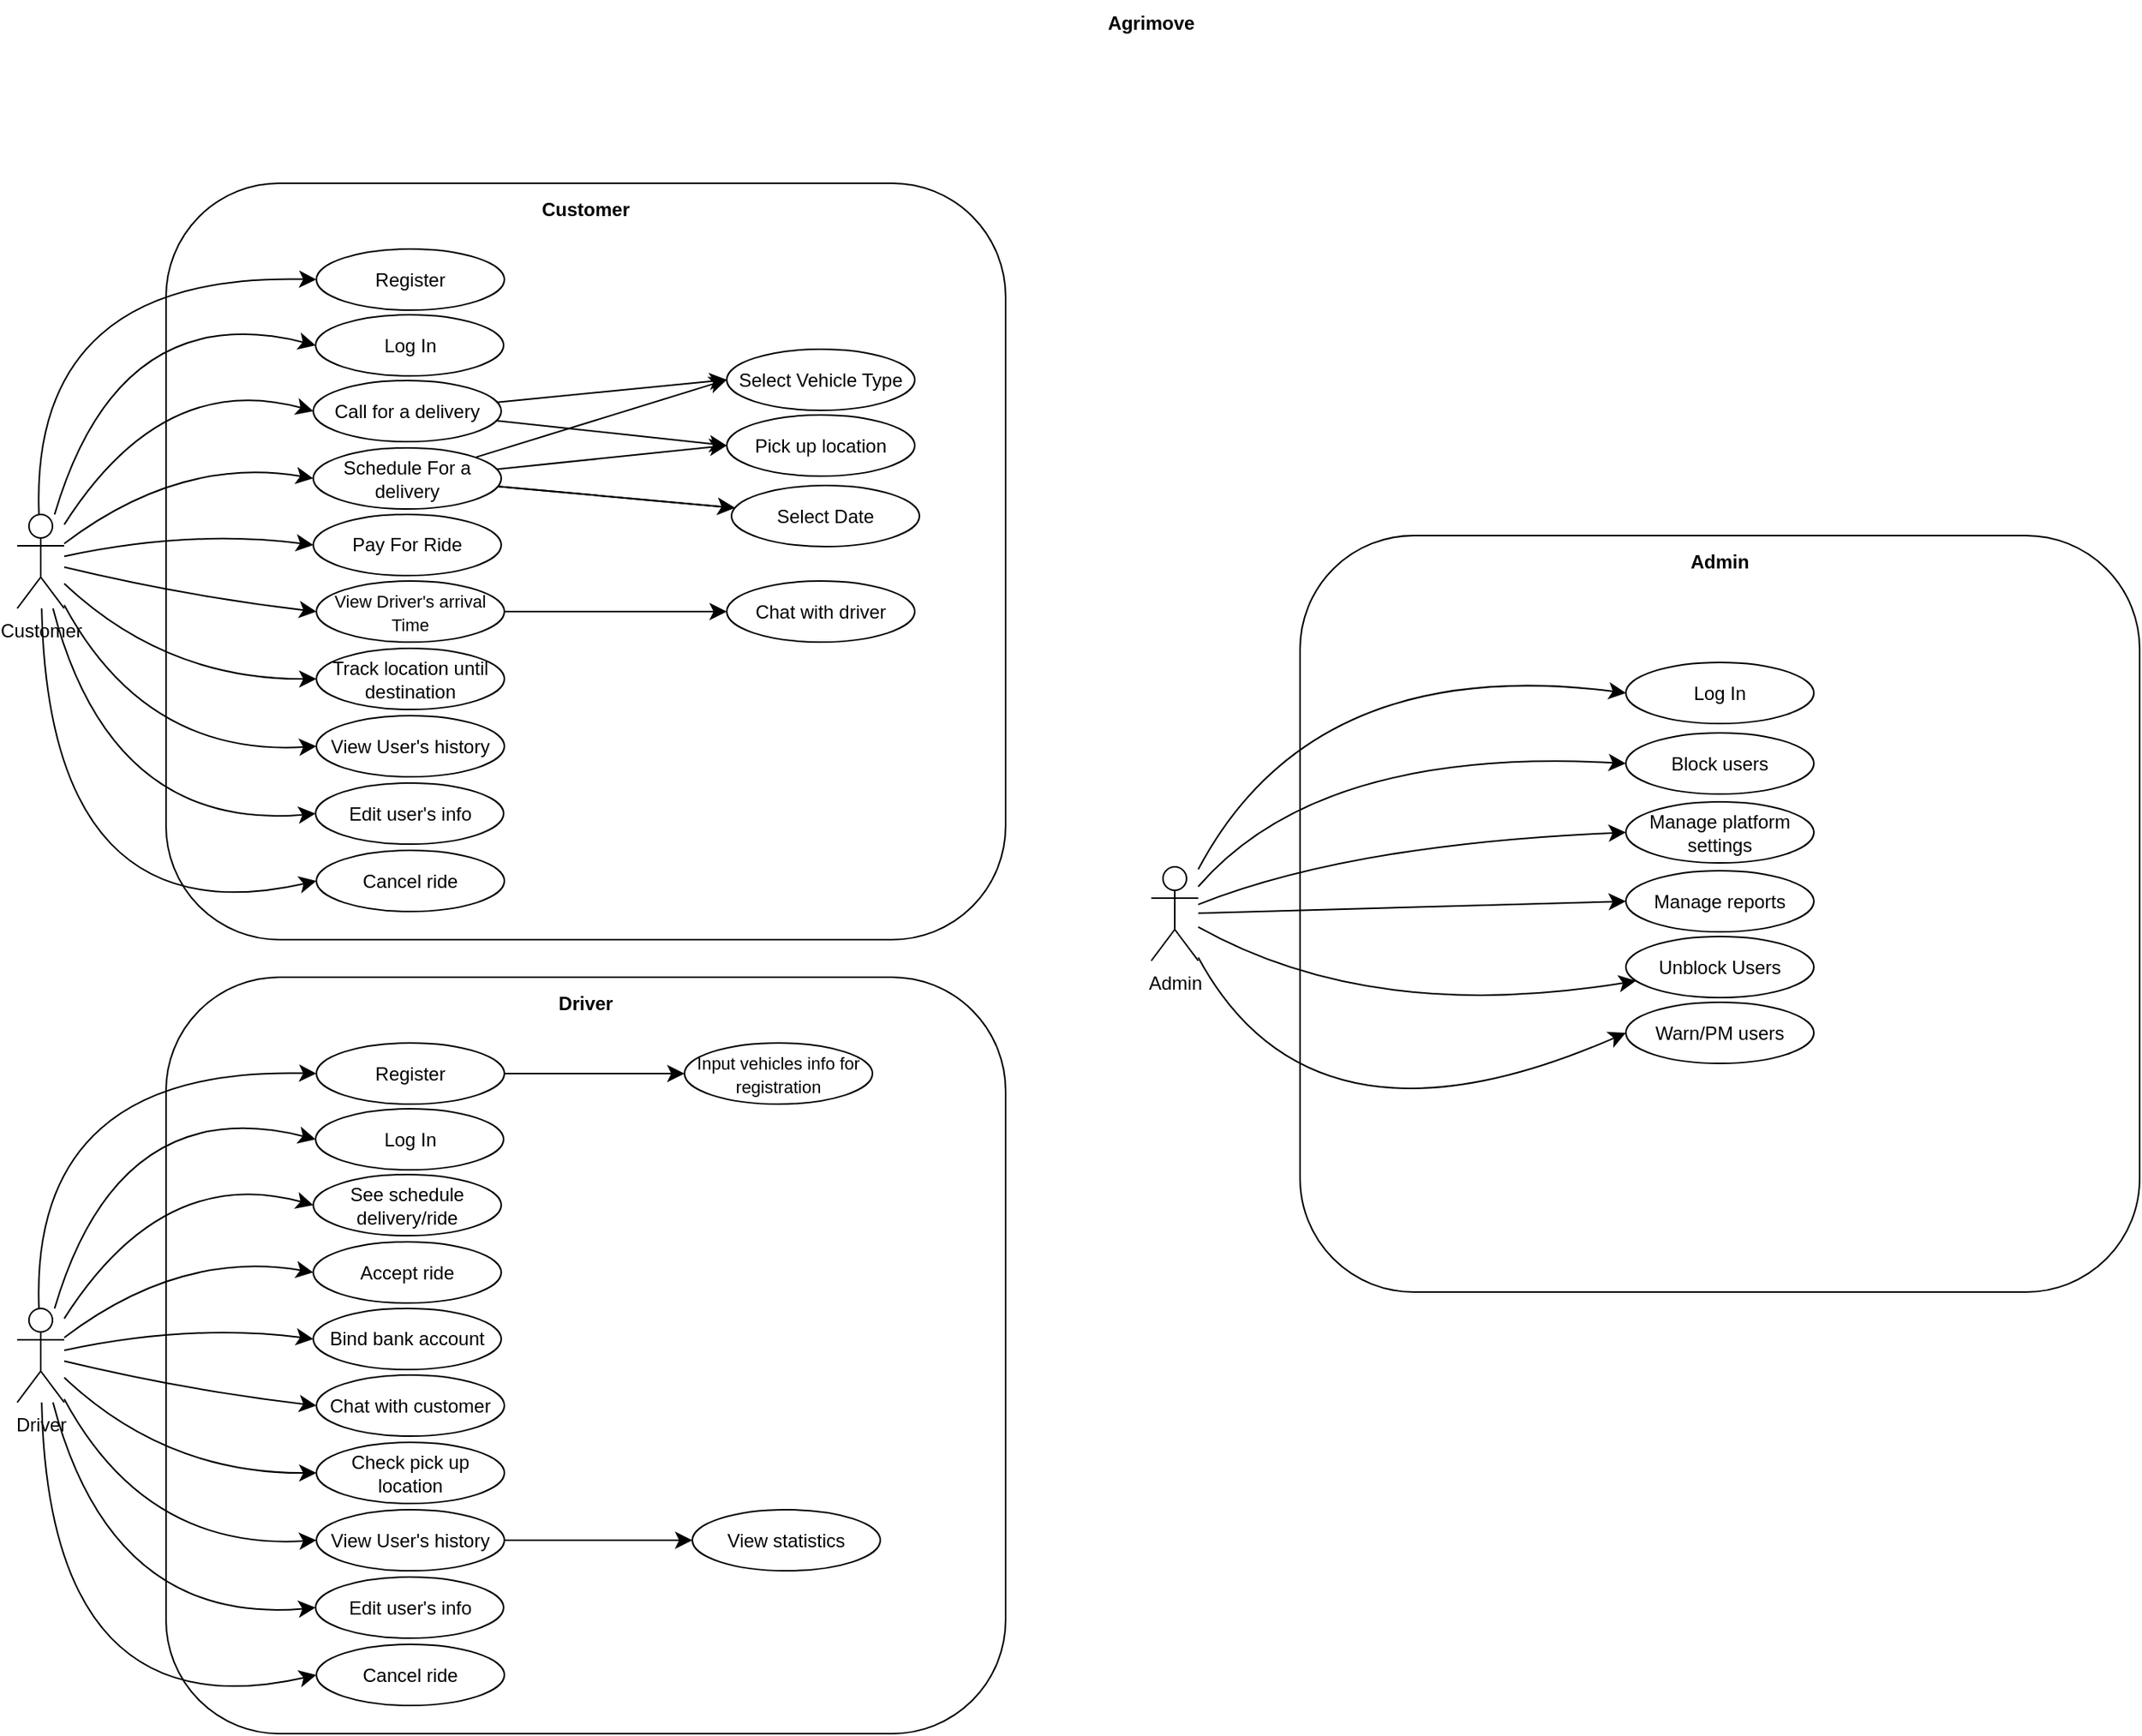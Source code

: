 <mxfile version="28.1.2" pages="2">
  <diagram name="Page-1" id="Pmdnp38TrB7LRemaoe_c">
    <mxGraphModel dx="1186" dy="1334" grid="0" gridSize="10" guides="1" tooltips="1" connect="1" arrows="1" fold="1" page="0" pageScale="1" pageWidth="850" pageHeight="1100" math="0" shadow="0">
      <root>
        <mxCell id="0" />
        <mxCell id="1" parent="0" />
        <mxCell id="KByajIvAHXBx090bnsgi-1" value="" style="rounded=1;whiteSpace=wrap;html=1;" parent="1" vertex="1">
          <mxGeometry x="62" y="-517" width="536" height="483" as="geometry" />
        </mxCell>
        <mxCell id="KByajIvAHXBx090bnsgi-2" value="Customer" style="text;html=1;align=center;verticalAlign=middle;whiteSpace=wrap;rounded=0;fontStyle=1" parent="1" vertex="1">
          <mxGeometry x="300" y="-515" width="60" height="30" as="geometry" />
        </mxCell>
        <mxCell id="KByajIvAHXBx090bnsgi-11" style="edgeStyle=none;curved=1;rounded=0;orthogonalLoop=1;jettySize=auto;html=1;entryX=0;entryY=0.5;entryDx=0;entryDy=0;fontSize=12;startSize=8;endSize=8;" parent="1" source="KByajIvAHXBx090bnsgi-4" target="KByajIvAHXBx090bnsgi-8" edge="1">
          <mxGeometry relative="1" as="geometry">
            <Array as="points">
              <mxPoint x="-25" y="-460" />
            </Array>
          </mxGeometry>
        </mxCell>
        <mxCell id="KByajIvAHXBx090bnsgi-12" style="edgeStyle=none;curved=1;rounded=0;orthogonalLoop=1;jettySize=auto;html=1;entryX=0;entryY=0.5;entryDx=0;entryDy=0;fontSize=12;startSize=8;endSize=8;" parent="1" source="KByajIvAHXBx090bnsgi-4" target="KByajIvAHXBx090bnsgi-9" edge="1">
          <mxGeometry relative="1" as="geometry">
            <Array as="points">
              <mxPoint x="32" y="-445" />
            </Array>
          </mxGeometry>
        </mxCell>
        <mxCell id="KByajIvAHXBx090bnsgi-14" style="edgeStyle=none;curved=1;rounded=0;orthogonalLoop=1;jettySize=auto;html=1;entryX=0;entryY=0.5;entryDx=0;entryDy=0;fontSize=12;startSize=8;endSize=8;" parent="1" source="KByajIvAHXBx090bnsgi-4" target="KByajIvAHXBx090bnsgi-10" edge="1">
          <mxGeometry relative="1" as="geometry">
            <Array as="points">
              <mxPoint x="60" y="-398" />
            </Array>
          </mxGeometry>
        </mxCell>
        <mxCell id="KByajIvAHXBx090bnsgi-16" style="edgeStyle=none;curved=1;rounded=0;orthogonalLoop=1;jettySize=auto;html=1;entryX=0;entryY=0.5;entryDx=0;entryDy=0;fontSize=12;startSize=8;endSize=8;" parent="1" source="KByajIvAHXBx090bnsgi-4" target="KByajIvAHXBx090bnsgi-15" edge="1">
          <mxGeometry relative="1" as="geometry">
            <Array as="points">
              <mxPoint x="71" y="-343" />
            </Array>
          </mxGeometry>
        </mxCell>
        <mxCell id="KByajIvAHXBx090bnsgi-27" style="edgeStyle=none;curved=1;rounded=0;orthogonalLoop=1;jettySize=auto;html=1;entryX=0;entryY=0.5;entryDx=0;entryDy=0;fontSize=12;startSize=8;endSize=8;" parent="1" source="KByajIvAHXBx090bnsgi-4" target="KByajIvAHXBx090bnsgi-26" edge="1">
          <mxGeometry relative="1" as="geometry">
            <Array as="points">
              <mxPoint x="77" y="-296" />
            </Array>
          </mxGeometry>
        </mxCell>
        <mxCell id="KByajIvAHXBx090bnsgi-33" style="edgeStyle=none;curved=1;rounded=0;orthogonalLoop=1;jettySize=auto;html=1;entryX=0;entryY=0.5;entryDx=0;entryDy=0;fontSize=12;startSize=8;endSize=8;" parent="1" source="KByajIvAHXBx090bnsgi-4" target="KByajIvAHXBx090bnsgi-31" edge="1">
          <mxGeometry relative="1" as="geometry">
            <Array as="points">
              <mxPoint x="76" y="-253" />
            </Array>
          </mxGeometry>
        </mxCell>
        <mxCell id="KByajIvAHXBx090bnsgi-34" style="edgeStyle=none;curved=1;rounded=0;orthogonalLoop=1;jettySize=auto;html=1;entryX=0;entryY=0.5;entryDx=0;entryDy=0;fontSize=12;startSize=8;endSize=8;" parent="1" source="KByajIvAHXBx090bnsgi-4" target="KByajIvAHXBx090bnsgi-32" edge="1">
          <mxGeometry relative="1" as="geometry">
            <Array as="points">
              <mxPoint x="62" y="-200" />
            </Array>
          </mxGeometry>
        </mxCell>
        <mxCell id="KByajIvAHXBx090bnsgi-36" style="edgeStyle=none;curved=1;rounded=0;orthogonalLoop=1;jettySize=auto;html=1;entryX=0;entryY=0.5;entryDx=0;entryDy=0;fontSize=12;startSize=8;endSize=8;" parent="1" source="KByajIvAHXBx090bnsgi-4" target="KByajIvAHXBx090bnsgi-35" edge="1">
          <mxGeometry relative="1" as="geometry">
            <Array as="points">
              <mxPoint x="49" y="-151" />
            </Array>
          </mxGeometry>
        </mxCell>
        <mxCell id="KByajIvAHXBx090bnsgi-38" style="edgeStyle=none;curved=1;rounded=0;orthogonalLoop=1;jettySize=auto;html=1;entryX=0;entryY=0.5;entryDx=0;entryDy=0;fontSize=12;startSize=8;endSize=8;" parent="1" source="KByajIvAHXBx090bnsgi-4" target="KByajIvAHXBx090bnsgi-37" edge="1">
          <mxGeometry relative="1" as="geometry">
            <Array as="points">
              <mxPoint x="27" y="-103" />
            </Array>
          </mxGeometry>
        </mxCell>
        <mxCell id="KByajIvAHXBx090bnsgi-40" style="edgeStyle=none;curved=1;rounded=0;orthogonalLoop=1;jettySize=auto;html=1;entryX=0;entryY=0.5;entryDx=0;entryDy=0;fontSize=12;startSize=8;endSize=8;" parent="1" source="KByajIvAHXBx090bnsgi-4" target="KByajIvAHXBx090bnsgi-39" edge="1">
          <mxGeometry relative="1" as="geometry">
            <Array as="points">
              <mxPoint x="-13" y="-33" />
            </Array>
          </mxGeometry>
        </mxCell>
        <mxCell id="KByajIvAHXBx090bnsgi-4" value="Customer" style="shape=umlActor;verticalLabelPosition=bottom;verticalAlign=top;html=1;outlineConnect=0;" parent="1" vertex="1">
          <mxGeometry x="-33" y="-305.5" width="30" height="60" as="geometry" />
        </mxCell>
        <mxCell id="KByajIvAHXBx090bnsgi-8" value="Register" style="ellipse;whiteSpace=wrap;html=1;" parent="1" vertex="1">
          <mxGeometry x="158" y="-475" width="120" height="39" as="geometry" />
        </mxCell>
        <mxCell id="KByajIvAHXBx090bnsgi-9" value="Log In" style="ellipse;whiteSpace=wrap;html=1;" parent="1" vertex="1">
          <mxGeometry x="157.5" y="-433" width="120" height="39" as="geometry" />
        </mxCell>
        <mxCell id="KByajIvAHXBx090bnsgi-24" style="edgeStyle=none;curved=1;rounded=0;orthogonalLoop=1;jettySize=auto;html=1;entryX=0;entryY=0.5;entryDx=0;entryDy=0;fontSize=12;startSize=8;endSize=8;" parent="1" source="KByajIvAHXBx090bnsgi-10" target="KByajIvAHXBx090bnsgi-22" edge="1">
          <mxGeometry relative="1" as="geometry" />
        </mxCell>
        <mxCell id="KByajIvAHXBx090bnsgi-30" style="edgeStyle=none;curved=1;rounded=0;orthogonalLoop=1;jettySize=auto;html=1;entryX=0;entryY=0.5;entryDx=0;entryDy=0;fontSize=12;startSize=8;endSize=8;" parent="1" source="KByajIvAHXBx090bnsgi-10" target="KByajIvAHXBx090bnsgi-28" edge="1">
          <mxGeometry relative="1" as="geometry" />
        </mxCell>
        <mxCell id="KByajIvAHXBx090bnsgi-10" value="Call for a delivery" style="ellipse;whiteSpace=wrap;html=1;" parent="1" vertex="1">
          <mxGeometry x="156" y="-391" width="120" height="39" as="geometry" />
        </mxCell>
        <mxCell id="KByajIvAHXBx090bnsgi-18" value="" style="edgeStyle=none;curved=1;rounded=0;orthogonalLoop=1;jettySize=auto;html=1;fontSize=12;startSize=8;endSize=8;" parent="1" source="KByajIvAHXBx090bnsgi-15" target="KByajIvAHXBx090bnsgi-17" edge="1">
          <mxGeometry relative="1" as="geometry" />
        </mxCell>
        <mxCell id="KByajIvAHXBx090bnsgi-21" value="" style="edgeStyle=none;curved=1;rounded=0;orthogonalLoop=1;jettySize=auto;html=1;fontSize=12;startSize=8;endSize=8;" parent="1" source="KByajIvAHXBx090bnsgi-15" target="KByajIvAHXBx090bnsgi-17" edge="1">
          <mxGeometry relative="1" as="geometry" />
        </mxCell>
        <mxCell id="KByajIvAHXBx090bnsgi-23" style="edgeStyle=none;curved=1;rounded=0;orthogonalLoop=1;jettySize=auto;html=1;entryX=0;entryY=0.5;entryDx=0;entryDy=0;fontSize=12;startSize=8;endSize=8;" parent="1" source="KByajIvAHXBx090bnsgi-15" target="KByajIvAHXBx090bnsgi-22" edge="1">
          <mxGeometry relative="1" as="geometry" />
        </mxCell>
        <mxCell id="KByajIvAHXBx090bnsgi-29" style="edgeStyle=none;curved=1;rounded=0;orthogonalLoop=1;jettySize=auto;html=1;entryX=0;entryY=0.5;entryDx=0;entryDy=0;fontSize=12;startSize=8;endSize=8;" parent="1" source="KByajIvAHXBx090bnsgi-15" target="KByajIvAHXBx090bnsgi-28" edge="1">
          <mxGeometry relative="1" as="geometry" />
        </mxCell>
        <mxCell id="KByajIvAHXBx090bnsgi-15" value="Schedule For a delivery" style="ellipse;whiteSpace=wrap;html=1;" parent="1" vertex="1">
          <mxGeometry x="156" y="-348" width="120" height="39" as="geometry" />
        </mxCell>
        <mxCell id="KByajIvAHXBx090bnsgi-17" value="Select Date" style="ellipse;whiteSpace=wrap;html=1;" parent="1" vertex="1">
          <mxGeometry x="423" y="-324" width="120" height="39" as="geometry" />
        </mxCell>
        <mxCell id="KByajIvAHXBx090bnsgi-22" value="Select Vehicle Type" style="ellipse;whiteSpace=wrap;html=1;" parent="1" vertex="1">
          <mxGeometry x="420" y="-411" width="120" height="39" as="geometry" />
        </mxCell>
        <mxCell id="KByajIvAHXBx090bnsgi-26" value="Pay For Ride" style="ellipse;whiteSpace=wrap;html=1;" parent="1" vertex="1">
          <mxGeometry x="156" y="-305.5" width="120" height="39" as="geometry" />
        </mxCell>
        <mxCell id="KByajIvAHXBx090bnsgi-28" value="Pick up location" style="ellipse;whiteSpace=wrap;html=1;" parent="1" vertex="1">
          <mxGeometry x="420" y="-369" width="120" height="39" as="geometry" />
        </mxCell>
        <mxCell id="KByajIvAHXBx090bnsgi-107" value="" style="edgeStyle=none;curved=1;rounded=0;orthogonalLoop=1;jettySize=auto;html=1;fontSize=12;startSize=8;endSize=8;" parent="1" source="KByajIvAHXBx090bnsgi-31" target="KByajIvAHXBx090bnsgi-106" edge="1">
          <mxGeometry relative="1" as="geometry" />
        </mxCell>
        <mxCell id="KByajIvAHXBx090bnsgi-31" value="&lt;font style=&quot;font-size: 11px;&quot;&gt;View Driver&#39;s arrival Time&lt;/font&gt;" style="ellipse;whiteSpace=wrap;html=1;" parent="1" vertex="1">
          <mxGeometry x="158" y="-263" width="120" height="39" as="geometry" />
        </mxCell>
        <mxCell id="KByajIvAHXBx090bnsgi-32" value="Track location until destination" style="ellipse;whiteSpace=wrap;html=1;" parent="1" vertex="1">
          <mxGeometry x="158" y="-220" width="120" height="39" as="geometry" />
        </mxCell>
        <mxCell id="KByajIvAHXBx090bnsgi-35" value="View User&#39;s history" style="ellipse;whiteSpace=wrap;html=1;" parent="1" vertex="1">
          <mxGeometry x="158" y="-177" width="120" height="39" as="geometry" />
        </mxCell>
        <mxCell id="KByajIvAHXBx090bnsgi-37" value="Edit user&#39;s info" style="ellipse;whiteSpace=wrap;html=1;" parent="1" vertex="1">
          <mxGeometry x="157.5" y="-134" width="120" height="39" as="geometry" />
        </mxCell>
        <mxCell id="KByajIvAHXBx090bnsgi-39" value="Cancel ride" style="ellipse;whiteSpace=wrap;html=1;" parent="1" vertex="1">
          <mxGeometry x="158" y="-91" width="120" height="39" as="geometry" />
        </mxCell>
        <mxCell id="KByajIvAHXBx090bnsgi-41" value="Agrimove" style="text;html=1;align=center;verticalAlign=middle;whiteSpace=wrap;rounded=0;fontStyle=1" parent="1" vertex="1">
          <mxGeometry x="661" y="-634" width="60" height="30" as="geometry" />
        </mxCell>
        <mxCell id="KByajIvAHXBx090bnsgi-42" value="" style="rounded=1;whiteSpace=wrap;html=1;" parent="1" vertex="1">
          <mxGeometry x="62" y="-10" width="536" height="483" as="geometry" />
        </mxCell>
        <mxCell id="KByajIvAHXBx090bnsgi-43" value="Driver" style="text;html=1;align=center;verticalAlign=middle;whiteSpace=wrap;rounded=0;fontStyle=1" parent="1" vertex="1">
          <mxGeometry x="300" y="-8" width="60" height="30" as="geometry" />
        </mxCell>
        <mxCell id="KByajIvAHXBx090bnsgi-44" style="edgeStyle=none;curved=1;rounded=0;orthogonalLoop=1;jettySize=auto;html=1;entryX=0;entryY=0.5;entryDx=0;entryDy=0;fontSize=12;startSize=8;endSize=8;" parent="1" source="KByajIvAHXBx090bnsgi-54" target="KByajIvAHXBx090bnsgi-55" edge="1">
          <mxGeometry relative="1" as="geometry">
            <Array as="points">
              <mxPoint x="-25" y="47" />
            </Array>
          </mxGeometry>
        </mxCell>
        <mxCell id="KByajIvAHXBx090bnsgi-45" style="edgeStyle=none;curved=1;rounded=0;orthogonalLoop=1;jettySize=auto;html=1;entryX=0;entryY=0.5;entryDx=0;entryDy=0;fontSize=12;startSize=8;endSize=8;" parent="1" source="KByajIvAHXBx090bnsgi-54" target="KByajIvAHXBx090bnsgi-56" edge="1">
          <mxGeometry relative="1" as="geometry">
            <Array as="points">
              <mxPoint x="32" y="62" />
            </Array>
          </mxGeometry>
        </mxCell>
        <mxCell id="KByajIvAHXBx090bnsgi-46" style="edgeStyle=none;curved=1;rounded=0;orthogonalLoop=1;jettySize=auto;html=1;entryX=0;entryY=0.5;entryDx=0;entryDy=0;fontSize=12;startSize=8;endSize=8;" parent="1" source="KByajIvAHXBx090bnsgi-54" target="KByajIvAHXBx090bnsgi-59" edge="1">
          <mxGeometry relative="1" as="geometry">
            <Array as="points">
              <mxPoint x="60" y="109" />
            </Array>
          </mxGeometry>
        </mxCell>
        <mxCell id="KByajIvAHXBx090bnsgi-47" style="edgeStyle=none;curved=1;rounded=0;orthogonalLoop=1;jettySize=auto;html=1;entryX=0;entryY=0.5;entryDx=0;entryDy=0;fontSize=12;startSize=8;endSize=8;" parent="1" source="KByajIvAHXBx090bnsgi-54" target="KByajIvAHXBx090bnsgi-64" edge="1">
          <mxGeometry relative="1" as="geometry">
            <Array as="points">
              <mxPoint x="71" y="164" />
            </Array>
          </mxGeometry>
        </mxCell>
        <mxCell id="KByajIvAHXBx090bnsgi-48" style="edgeStyle=none;curved=1;rounded=0;orthogonalLoop=1;jettySize=auto;html=1;entryX=0;entryY=0.5;entryDx=0;entryDy=0;fontSize=12;startSize=8;endSize=8;" parent="1" source="KByajIvAHXBx090bnsgi-54" target="KByajIvAHXBx090bnsgi-67" edge="1">
          <mxGeometry relative="1" as="geometry">
            <Array as="points">
              <mxPoint x="77" y="211" />
            </Array>
          </mxGeometry>
        </mxCell>
        <mxCell id="KByajIvAHXBx090bnsgi-49" style="edgeStyle=none;curved=1;rounded=0;orthogonalLoop=1;jettySize=auto;html=1;entryX=0;entryY=0.5;entryDx=0;entryDy=0;fontSize=12;startSize=8;endSize=8;" parent="1" source="KByajIvAHXBx090bnsgi-54" target="KByajIvAHXBx090bnsgi-69" edge="1">
          <mxGeometry relative="1" as="geometry">
            <Array as="points">
              <mxPoint x="76" y="254" />
            </Array>
          </mxGeometry>
        </mxCell>
        <mxCell id="KByajIvAHXBx090bnsgi-50" style="edgeStyle=none;curved=1;rounded=0;orthogonalLoop=1;jettySize=auto;html=1;entryX=0;entryY=0.5;entryDx=0;entryDy=0;fontSize=12;startSize=8;endSize=8;" parent="1" source="KByajIvAHXBx090bnsgi-54" target="KByajIvAHXBx090bnsgi-70" edge="1">
          <mxGeometry relative="1" as="geometry">
            <Array as="points">
              <mxPoint x="62" y="307" />
            </Array>
          </mxGeometry>
        </mxCell>
        <mxCell id="KByajIvAHXBx090bnsgi-51" style="edgeStyle=none;curved=1;rounded=0;orthogonalLoop=1;jettySize=auto;html=1;entryX=0;entryY=0.5;entryDx=0;entryDy=0;fontSize=12;startSize=8;endSize=8;" parent="1" source="KByajIvAHXBx090bnsgi-54" target="KByajIvAHXBx090bnsgi-71" edge="1">
          <mxGeometry relative="1" as="geometry">
            <Array as="points">
              <mxPoint x="49" y="356" />
            </Array>
          </mxGeometry>
        </mxCell>
        <mxCell id="KByajIvAHXBx090bnsgi-52" style="edgeStyle=none;curved=1;rounded=0;orthogonalLoop=1;jettySize=auto;html=1;entryX=0;entryY=0.5;entryDx=0;entryDy=0;fontSize=12;startSize=8;endSize=8;" parent="1" source="KByajIvAHXBx090bnsgi-54" target="KByajIvAHXBx090bnsgi-72" edge="1">
          <mxGeometry relative="1" as="geometry">
            <Array as="points">
              <mxPoint x="27" y="404" />
            </Array>
          </mxGeometry>
        </mxCell>
        <mxCell id="KByajIvAHXBx090bnsgi-53" style="edgeStyle=none;curved=1;rounded=0;orthogonalLoop=1;jettySize=auto;html=1;entryX=0;entryY=0.5;entryDx=0;entryDy=0;fontSize=12;startSize=8;endSize=8;" parent="1" source="KByajIvAHXBx090bnsgi-54" target="KByajIvAHXBx090bnsgi-73" edge="1">
          <mxGeometry relative="1" as="geometry">
            <Array as="points">
              <mxPoint x="-13" y="474" />
            </Array>
          </mxGeometry>
        </mxCell>
        <mxCell id="KByajIvAHXBx090bnsgi-54" value="Driver" style="shape=umlActor;verticalLabelPosition=bottom;verticalAlign=top;html=1;outlineConnect=0;" parent="1" vertex="1">
          <mxGeometry x="-33" y="201.5" width="30" height="60" as="geometry" />
        </mxCell>
        <mxCell id="KByajIvAHXBx090bnsgi-115" style="edgeStyle=none;curved=1;rounded=0;orthogonalLoop=1;jettySize=auto;html=1;entryX=0;entryY=0.5;entryDx=0;entryDy=0;fontSize=12;startSize=8;endSize=8;" parent="1" source="KByajIvAHXBx090bnsgi-55" target="KByajIvAHXBx090bnsgi-114" edge="1">
          <mxGeometry relative="1" as="geometry" />
        </mxCell>
        <mxCell id="KByajIvAHXBx090bnsgi-55" value="Register" style="ellipse;whiteSpace=wrap;html=1;" parent="1" vertex="1">
          <mxGeometry x="158" y="32" width="120" height="39" as="geometry" />
        </mxCell>
        <mxCell id="KByajIvAHXBx090bnsgi-56" value="Log In" style="ellipse;whiteSpace=wrap;html=1;" parent="1" vertex="1">
          <mxGeometry x="157.5" y="74" width="120" height="39" as="geometry" />
        </mxCell>
        <mxCell id="KByajIvAHXBx090bnsgi-59" value="See schedule delivery/ride" style="ellipse;whiteSpace=wrap;html=1;" parent="1" vertex="1">
          <mxGeometry x="156" y="116" width="120" height="39" as="geometry" />
        </mxCell>
        <mxCell id="KByajIvAHXBx090bnsgi-64" value="Accept ride" style="ellipse;whiteSpace=wrap;html=1;" parent="1" vertex="1">
          <mxGeometry x="156" y="159" width="120" height="39" as="geometry" />
        </mxCell>
        <mxCell id="KByajIvAHXBx090bnsgi-67" value="Bind bank account" style="ellipse;whiteSpace=wrap;html=1;" parent="1" vertex="1">
          <mxGeometry x="156" y="201.5" width="120" height="39" as="geometry" />
        </mxCell>
        <mxCell id="KByajIvAHXBx090bnsgi-69" value="&lt;font&gt;Chat with customer&lt;/font&gt;" style="ellipse;whiteSpace=wrap;html=1;" parent="1" vertex="1">
          <mxGeometry x="158" y="244" width="120" height="39" as="geometry" />
        </mxCell>
        <mxCell id="KByajIvAHXBx090bnsgi-70" value="Check pick up location" style="ellipse;whiteSpace=wrap;html=1;" parent="1" vertex="1">
          <mxGeometry x="158" y="287" width="120" height="39" as="geometry" />
        </mxCell>
        <mxCell id="KByajIvAHXBx090bnsgi-110" value="" style="edgeStyle=none;curved=1;rounded=0;orthogonalLoop=1;jettySize=auto;html=1;fontSize=12;startSize=8;endSize=8;" parent="1" source="KByajIvAHXBx090bnsgi-71" target="KByajIvAHXBx090bnsgi-109" edge="1">
          <mxGeometry relative="1" as="geometry" />
        </mxCell>
        <mxCell id="KByajIvAHXBx090bnsgi-71" value="View User&#39;s history" style="ellipse;whiteSpace=wrap;html=1;" parent="1" vertex="1">
          <mxGeometry x="158" y="330" width="120" height="39" as="geometry" />
        </mxCell>
        <mxCell id="KByajIvAHXBx090bnsgi-72" value="Edit user&#39;s info" style="ellipse;whiteSpace=wrap;html=1;" parent="1" vertex="1">
          <mxGeometry x="157.5" y="373" width="120" height="39" as="geometry" />
        </mxCell>
        <mxCell id="KByajIvAHXBx090bnsgi-73" value="Cancel ride" style="ellipse;whiteSpace=wrap;html=1;" parent="1" vertex="1">
          <mxGeometry x="158" y="416" width="120" height="39" as="geometry" />
        </mxCell>
        <mxCell id="KByajIvAHXBx090bnsgi-74" value="" style="rounded=1;whiteSpace=wrap;html=1;" parent="1" vertex="1">
          <mxGeometry x="786" y="-292" width="536" height="483" as="geometry" />
        </mxCell>
        <mxCell id="KByajIvAHXBx090bnsgi-75" value="Admin" style="text;html=1;align=center;verticalAlign=middle;whiteSpace=wrap;rounded=0;fontStyle=1" parent="1" vertex="1">
          <mxGeometry x="1024" y="-290" width="60" height="30" as="geometry" />
        </mxCell>
        <mxCell id="KByajIvAHXBx090bnsgi-117" style="edgeStyle=none;curved=1;rounded=0;orthogonalLoop=1;jettySize=auto;html=1;entryX=0;entryY=0.5;entryDx=0;entryDy=0;fontSize=12;startSize=8;endSize=8;" parent="1" source="KByajIvAHXBx090bnsgi-86" target="KByajIvAHXBx090bnsgi-116" edge="1">
          <mxGeometry relative="1" as="geometry">
            <Array as="points">
              <mxPoint x="794" y="-217" />
            </Array>
          </mxGeometry>
        </mxCell>
        <mxCell id="KByajIvAHXBx090bnsgi-122" style="edgeStyle=none;curved=1;rounded=0;orthogonalLoop=1;jettySize=auto;html=1;entryX=0;entryY=0.5;entryDx=0;entryDy=0;fontSize=12;startSize=8;endSize=8;" parent="1" source="KByajIvAHXBx090bnsgi-86" target="KByajIvAHXBx090bnsgi-118" edge="1">
          <mxGeometry relative="1" as="geometry">
            <Array as="points">
              <mxPoint x="798" y="-157" />
            </Array>
          </mxGeometry>
        </mxCell>
        <mxCell id="KByajIvAHXBx090bnsgi-123" style="edgeStyle=none;curved=1;rounded=0;orthogonalLoop=1;jettySize=auto;html=1;entryX=0;entryY=0.5;entryDx=0;entryDy=0;fontSize=12;startSize=8;endSize=8;" parent="1" source="KByajIvAHXBx090bnsgi-86" target="KByajIvAHXBx090bnsgi-119" edge="1">
          <mxGeometry relative="1" as="geometry">
            <Array as="points">
              <mxPoint x="818" y="-95" />
            </Array>
          </mxGeometry>
        </mxCell>
        <mxCell id="KByajIvAHXBx090bnsgi-124" style="edgeStyle=none;curved=1;rounded=0;orthogonalLoop=1;jettySize=auto;html=1;entryX=0;entryY=0.5;entryDx=0;entryDy=0;fontSize=12;startSize=8;endSize=8;" parent="1" source="KByajIvAHXBx090bnsgi-86" target="KByajIvAHXBx090bnsgi-120" edge="1">
          <mxGeometry relative="1" as="geometry">
            <Array as="points" />
          </mxGeometry>
        </mxCell>
        <mxCell id="KByajIvAHXBx090bnsgi-125" style="edgeStyle=none;curved=1;rounded=0;orthogonalLoop=1;jettySize=auto;html=1;fontSize=12;startSize=8;endSize=8;" parent="1" source="KByajIvAHXBx090bnsgi-86" target="KByajIvAHXBx090bnsgi-121" edge="1">
          <mxGeometry relative="1" as="geometry">
            <Array as="points">
              <mxPoint x="832" y="20" />
            </Array>
          </mxGeometry>
        </mxCell>
        <mxCell id="KByajIvAHXBx090bnsgi-127" style="edgeStyle=none;curved=1;rounded=0;orthogonalLoop=1;jettySize=auto;html=1;entryX=0;entryY=0.5;entryDx=0;entryDy=0;fontSize=12;startSize=8;endSize=8;" parent="1" source="KByajIvAHXBx090bnsgi-86" target="KByajIvAHXBx090bnsgi-126" edge="1">
          <mxGeometry relative="1" as="geometry">
            <Array as="points">
              <mxPoint x="794" y="113" />
            </Array>
          </mxGeometry>
        </mxCell>
        <mxCell id="KByajIvAHXBx090bnsgi-86" value="Admin" style="shape=umlActor;verticalLabelPosition=bottom;verticalAlign=top;html=1;outlineConnect=0;" parent="1" vertex="1">
          <mxGeometry x="691" y="-80.5" width="30" height="60" as="geometry" />
        </mxCell>
        <mxCell id="KByajIvAHXBx090bnsgi-106" value="&lt;font&gt;Chat with driver&lt;/font&gt;" style="ellipse;whiteSpace=wrap;html=1;" parent="1" vertex="1">
          <mxGeometry x="420" y="-263" width="120" height="39" as="geometry" />
        </mxCell>
        <mxCell id="KByajIvAHXBx090bnsgi-108" style="edgeStyle=none;curved=1;rounded=0;orthogonalLoop=1;jettySize=auto;html=1;entryX=1;entryY=0.5;entryDx=0;entryDy=0;fontSize=12;startSize=8;endSize=8;" parent="1" source="KByajIvAHXBx090bnsgi-71" target="KByajIvAHXBx090bnsgi-71" edge="1">
          <mxGeometry relative="1" as="geometry" />
        </mxCell>
        <mxCell id="KByajIvAHXBx090bnsgi-109" value="View statistics" style="ellipse;whiteSpace=wrap;html=1;" parent="1" vertex="1">
          <mxGeometry x="398" y="330" width="120" height="39" as="geometry" />
        </mxCell>
        <mxCell id="KByajIvAHXBx090bnsgi-114" value="&lt;font style=&quot;font-size: 11px;&quot;&gt;Input vehicles info for registration&lt;/font&gt;" style="ellipse;whiteSpace=wrap;html=1;" parent="1" vertex="1">
          <mxGeometry x="393" y="32" width="120" height="39" as="geometry" />
        </mxCell>
        <mxCell id="KByajIvAHXBx090bnsgi-116" value="Log In" style="ellipse;whiteSpace=wrap;html=1;" parent="1" vertex="1">
          <mxGeometry x="994" y="-211" width="120" height="39" as="geometry" />
        </mxCell>
        <mxCell id="KByajIvAHXBx090bnsgi-118" value="Block users" style="ellipse;whiteSpace=wrap;html=1;" parent="1" vertex="1">
          <mxGeometry x="994" y="-166" width="120" height="39" as="geometry" />
        </mxCell>
        <mxCell id="KByajIvAHXBx090bnsgi-119" value="Manage platform settings" style="ellipse;whiteSpace=wrap;html=1;" parent="1" vertex="1">
          <mxGeometry x="994" y="-122" width="120" height="39" as="geometry" />
        </mxCell>
        <mxCell id="KByajIvAHXBx090bnsgi-120" value="Manage reports" style="ellipse;whiteSpace=wrap;html=1;" parent="1" vertex="1">
          <mxGeometry x="994" y="-78" width="120" height="39" as="geometry" />
        </mxCell>
        <mxCell id="KByajIvAHXBx090bnsgi-121" value="Unblock Users" style="ellipse;whiteSpace=wrap;html=1;" parent="1" vertex="1">
          <mxGeometry x="994" y="-36" width="120" height="39" as="geometry" />
        </mxCell>
        <mxCell id="KByajIvAHXBx090bnsgi-126" value="Warn/PM users" style="ellipse;whiteSpace=wrap;html=1;" parent="1" vertex="1">
          <mxGeometry x="994" y="6" width="120" height="39" as="geometry" />
        </mxCell>
      </root>
    </mxGraphModel>
  </diagram>
  <diagram id="FDVnXJk8xGnPgWPxNwJx" name="Page-2">
    <mxGraphModel dx="786" dy="934" grid="0" gridSize="10" guides="1" tooltips="1" connect="1" arrows="1" fold="1" page="0" pageScale="1" pageWidth="850" pageHeight="1100" math="0" shadow="0">
      <root>
        <mxCell id="0" />
        <mxCell id="1" parent="0" />
        <mxCell id="8px0WA5qL7AQeNBhzk2j-4" style="edgeStyle=none;curved=1;rounded=0;orthogonalLoop=1;jettySize=auto;html=1;entryX=0;entryY=0.5;entryDx=0;entryDy=0;fontSize=12;startSize=8;endSize=8;" edge="1" parent="1" source="8px0WA5qL7AQeNBhzk2j-1" target="8px0WA5qL7AQeNBhzk2j-2">
          <mxGeometry relative="1" as="geometry" />
        </mxCell>
        <mxCell id="8px0WA5qL7AQeNBhzk2j-1" value="A" style="ellipse;whiteSpace=wrap;html=1;aspect=fixed;" vertex="1" parent="1">
          <mxGeometry x="15" y="159" width="56" height="56" as="geometry" />
        </mxCell>
        <mxCell id="8px0WA5qL7AQeNBhzk2j-5" style="edgeStyle=none;curved=1;rounded=0;orthogonalLoop=1;jettySize=auto;html=1;entryX=0;entryY=0.5;entryDx=0;entryDy=0;fontSize=12;startSize=8;endSize=8;" edge="1" parent="1" source="8px0WA5qL7AQeNBhzk2j-2" target="8px0WA5qL7AQeNBhzk2j-3">
          <mxGeometry relative="1" as="geometry" />
        </mxCell>
        <mxCell id="8px0WA5qL7AQeNBhzk2j-2" value="B" style="ellipse;whiteSpace=wrap;html=1;aspect=fixed;" vertex="1" parent="1">
          <mxGeometry x="140" y="159" width="56" height="56" as="geometry" />
        </mxCell>
        <mxCell id="8px0WA5qL7AQeNBhzk2j-3" value="C" style="ellipse;whiteSpace=wrap;html=1;aspect=fixed;" vertex="1" parent="1">
          <mxGeometry x="265" y="159" width="56" height="56" as="geometry" />
        </mxCell>
        <mxCell id="8px0WA5qL7AQeNBhzk2j-6" value="1/a" style="text;html=1;align=center;verticalAlign=middle;resizable=0;points=[];autosize=1;strokeColor=none;fillColor=none;fontSize=16;" vertex="1" parent="1">
          <mxGeometry x="203.5" y="155.5" width="40" height="31" as="geometry" />
        </mxCell>
        <mxCell id="8px0WA5qL7AQeNBhzk2j-7" value="0/b" style="text;html=1;align=center;verticalAlign=middle;resizable=0;points=[];autosize=1;strokeColor=none;fillColor=none;fontSize=16;" vertex="1" parent="1">
          <mxGeometry x="80" y="155.5" width="40" height="31" as="geometry" />
        </mxCell>
        <mxCell id="8px0WA5qL7AQeNBhzk2j-8" value="" style="curved=1;endArrow=classic;html=1;rounded=0;fontSize=12;startSize=8;endSize=8;exitX=0;exitY=0;exitDx=0;exitDy=0;entryX=0.738;entryY=0.054;entryDx=0;entryDy=0;entryPerimeter=0;" edge="1" parent="1" source="8px0WA5qL7AQeNBhzk2j-2" target="8px0WA5qL7AQeNBhzk2j-2">
          <mxGeometry width="50" height="50" relative="1" as="geometry">
            <mxPoint x="109.992" y="95.664" as="sourcePoint" />
            <mxPoint x="130.656" y="100.312" as="targetPoint" />
            <Array as="points">
              <mxPoint x="142" y="96" />
              <mxPoint x="175" y="104" />
            </Array>
          </mxGeometry>
        </mxCell>
        <mxCell id="8px0WA5qL7AQeNBhzk2j-11" value="0/b" style="text;html=1;align=center;verticalAlign=middle;resizable=0;points=[];autosize=1;strokeColor=none;fillColor=none;fontSize=16;" vertex="1" parent="1">
          <mxGeometry x="136" y="69" width="40" height="31" as="geometry" />
        </mxCell>
        <mxCell id="8px0WA5qL7AQeNBhzk2j-12" value="" style="curved=1;endArrow=classic;html=1;rounded=0;fontSize=12;startSize=8;endSize=8;entryX=0.69;entryY=0.982;entryDx=0;entryDy=0;entryPerimeter=0;exitX=0.387;exitY=1.006;exitDx=0;exitDy=0;exitPerimeter=0;" edge="1" parent="1" source="8px0WA5qL7AQeNBhzk2j-3" target="8px0WA5qL7AQeNBhzk2j-2">
          <mxGeometry width="50" height="50" relative="1" as="geometry">
            <mxPoint x="175" y="225" as="sourcePoint" />
            <mxPoint x="225" y="175" as="targetPoint" />
            <Array as="points">
              <mxPoint x="239" y="239" />
              <mxPoint x="205" y="239" />
            </Array>
          </mxGeometry>
        </mxCell>
        <mxCell id="8px0WA5qL7AQeNBhzk2j-13" value="0/b" style="text;html=1;align=center;verticalAlign=middle;resizable=0;points=[];autosize=1;strokeColor=none;fillColor=none;fontSize=16;" vertex="1" parent="1">
          <mxGeometry x="203.5" y="232" width="40" height="31" as="geometry" />
        </mxCell>
        <mxCell id="8px0WA5qL7AQeNBhzk2j-14" value="" style="curved=1;endArrow=classic;html=1;rounded=0;fontSize=12;startSize=8;endSize=8;entryX=0.387;entryY=0.018;entryDx=0;entryDy=0;entryPerimeter=0;exitX=0.5;exitY=0;exitDx=0;exitDy=0;" edge="1" parent="1" source="8px0WA5qL7AQeNBhzk2j-3" target="8px0WA5qL7AQeNBhzk2j-1">
          <mxGeometry width="50" height="50" relative="1" as="geometry">
            <mxPoint x="175" y="225" as="sourcePoint" />
            <mxPoint x="225" y="175" as="targetPoint" />
            <Array as="points">
              <mxPoint x="252" y="18" />
              <mxPoint x="47" y="23" />
            </Array>
          </mxGeometry>
        </mxCell>
        <mxCell id="8px0WA5qL7AQeNBhzk2j-15" value="1/b" style="text;html=1;align=center;verticalAlign=middle;resizable=0;points=[];autosize=1;strokeColor=none;fillColor=none;fontSize=16;" vertex="1" parent="1">
          <mxGeometry x="128" y="-8" width="40" height="31" as="geometry" />
        </mxCell>
        <mxCell id="8px0WA5qL7AQeNBhzk2j-17" value="" style="curved=1;endArrow=classic;html=1;rounded=0;fontSize=12;startSize=8;endSize=8;entryX=1;entryY=1;entryDx=0;entryDy=0;exitX=0.304;exitY=0.964;exitDx=0;exitDy=0;exitPerimeter=0;" edge="1" parent="1" source="8px0WA5qL7AQeNBhzk2j-1" target="8px0WA5qL7AQeNBhzk2j-1">
          <mxGeometry width="50" height="50" relative="1" as="geometry">
            <mxPoint x="175" y="217" as="sourcePoint" />
            <mxPoint x="225" y="167" as="targetPoint" />
            <Array as="points">
              <mxPoint x="21" y="294" />
              <mxPoint x="94" y="257" />
            </Array>
          </mxGeometry>
        </mxCell>
        <mxCell id="8px0WA5qL7AQeNBhzk2j-18" value="1/b" style="text;html=1;align=center;verticalAlign=middle;resizable=0;points=[];autosize=1;strokeColor=none;fillColor=none;fontSize=16;" vertex="1" parent="1">
          <mxGeometry x="36" y="273" width="40" height="31" as="geometry" />
        </mxCell>
      </root>
    </mxGraphModel>
  </diagram>
</mxfile>
